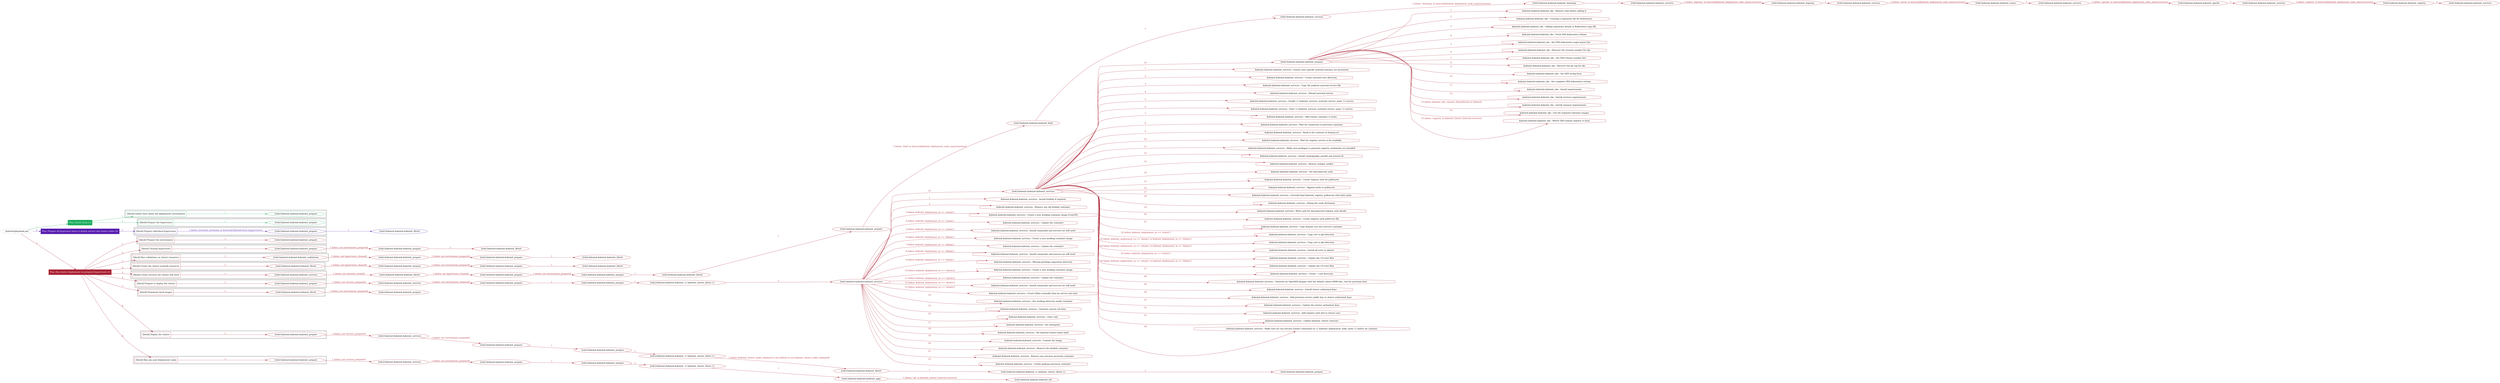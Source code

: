 digraph {
	graph [concentrate=true ordering=in rankdir=LR ratio=fill]
	edge [esep=5 sep=10]
	"kubeinit/playbook.yml" [id=root_node style=dotted]
	play_25eb13c8 [label="Play: Initial setup (1)" color="#1eae5e" fontcolor="#ffffff" id=play_25eb13c8 shape=box style=filled tooltip=localhost]
	"kubeinit/playbook.yml" -> play_25eb13c8 [label="1 " color="#1eae5e" fontcolor="#1eae5e" id=edge_d6b39b2c labeltooltip="1 " tooltip="1 "]
	subgraph "kubeinit.kubeinit.kubeinit_prepare" {
		role_3dc30110 [label="[role] kubeinit.kubeinit.kubeinit_prepare" color="#1eae5e" id=role_3dc30110 tooltip="kubeinit.kubeinit.kubeinit_prepare"]
	}
	subgraph "kubeinit.kubeinit.kubeinit_prepare" {
		role_27eebac2 [label="[role] kubeinit.kubeinit.kubeinit_prepare" color="#1eae5e" id=role_27eebac2 tooltip="kubeinit.kubeinit.kubeinit_prepare"]
	}
	subgraph "Play: Initial setup (1)" {
		play_25eb13c8 -> block_4a38cf88 [label=1 color="#1eae5e" fontcolor="#1eae5e" id=edge_86b0cf49 labeltooltip=1 tooltip=1]
		subgraph cluster_block_4a38cf88 {
			block_4a38cf88 [label="[block] Gather facts about the deployment environment" color="#1eae5e" id=block_4a38cf88 labeltooltip="Gather facts about the deployment environment" shape=box tooltip="Gather facts about the deployment environment"]
			block_4a38cf88 -> role_3dc30110 [label="1 " color="#1eae5e" fontcolor="#1eae5e" id=edge_0c244e22 labeltooltip="1 " tooltip="1 "]
		}
		play_25eb13c8 -> block_d2f1b4df [label=2 color="#1eae5e" fontcolor="#1eae5e" id=edge_ca3916dc labeltooltip=2 tooltip=2]
		subgraph cluster_block_d2f1b4df {
			block_d2f1b4df [label="[block] Prepare the hypervisors" color="#1eae5e" id=block_d2f1b4df labeltooltip="Prepare the hypervisors" shape=box tooltip="Prepare the hypervisors"]
			block_d2f1b4df -> role_27eebac2 [label="1 " color="#1eae5e" fontcolor="#1eae5e" id=edge_25c15412 labeltooltip="1 " tooltip="1 "]
		}
	}
	play_fdc82a9c [label="Play: Prepare all hypervisor hosts to deploy service and cluster nodes (0)" color="#571daf" fontcolor="#ffffff" id=play_fdc82a9c shape=box style=filled tooltip="Play: Prepare all hypervisor hosts to deploy service and cluster nodes (0)"]
	"kubeinit/playbook.yml" -> play_fdc82a9c [label="2 " color="#571daf" fontcolor="#571daf" id=edge_bf130577 labeltooltip="2 " tooltip="2 "]
	subgraph "kubeinit.kubeinit.kubeinit_libvirt" {
		role_8bd8ec14 [label="[role] kubeinit.kubeinit.kubeinit_libvirt" color="#571daf" id=role_8bd8ec14 tooltip="kubeinit.kubeinit.kubeinit_libvirt"]
	}
	subgraph "kubeinit.kubeinit.kubeinit_prepare" {
		role_5605e32a [label="[role] kubeinit.kubeinit.kubeinit_prepare" color="#571daf" id=role_5605e32a tooltip="kubeinit.kubeinit.kubeinit_prepare"]
		role_5605e32a -> role_8bd8ec14 [label="1 " color="#571daf" fontcolor="#571daf" id=edge_cfa0d15a labeltooltip="1 " tooltip="1 "]
	}
	subgraph "Play: Prepare all hypervisor hosts to deploy service and cluster nodes (0)" {
		play_fdc82a9c -> block_517dbc5d [label=1 color="#571daf" fontcolor="#571daf" id=edge_5a6220fd labeltooltip=1 tooltip=1]
		subgraph cluster_block_517dbc5d {
			block_517dbc5d [label="[block] Prepare individual hypervisors" color="#571daf" id=block_517dbc5d labeltooltip="Prepare individual hypervisors" shape=box tooltip="Prepare individual hypervisors"]
			block_517dbc5d -> role_5605e32a [label="1 [when: inventory_hostname in hostvars['kubeinit-facts'].hypervisors]" color="#571daf" fontcolor="#571daf" id=edge_4438bde6 labeltooltip="1 [when: inventory_hostname in hostvars['kubeinit-facts'].hypervisors]" tooltip="1 [when: inventory_hostname in hostvars['kubeinit-facts'].hypervisors]"]
		}
	}
	play_e72bcbe6 [label="Play: Run cluster deployment on prepared hypervisors (1)" color="#aa2234" fontcolor="#ffffff" id=play_e72bcbe6 shape=box style=filled tooltip=localhost]
	"kubeinit/playbook.yml" -> play_e72bcbe6 [label="3 " color="#aa2234" fontcolor="#aa2234" id=edge_08a30275 labeltooltip="3 " tooltip="3 "]
	subgraph "kubeinit.kubeinit.kubeinit_prepare" {
		role_14c66279 [label="[role] kubeinit.kubeinit.kubeinit_prepare" color="#aa2234" id=role_14c66279 tooltip="kubeinit.kubeinit.kubeinit_prepare"]
	}
	subgraph "kubeinit.kubeinit.kubeinit_libvirt" {
		role_4f8f3bf7 [label="[role] kubeinit.kubeinit.kubeinit_libvirt" color="#aa2234" id=role_4f8f3bf7 tooltip="kubeinit.kubeinit.kubeinit_libvirt"]
	}
	subgraph "kubeinit.kubeinit.kubeinit_prepare" {
		role_1805b9c2 [label="[role] kubeinit.kubeinit.kubeinit_prepare" color="#aa2234" id=role_1805b9c2 tooltip="kubeinit.kubeinit.kubeinit_prepare"]
		role_1805b9c2 -> role_4f8f3bf7 [label="1 " color="#aa2234" fontcolor="#aa2234" id=edge_b8563f8a labeltooltip="1 " tooltip="1 "]
	}
	subgraph "kubeinit.kubeinit.kubeinit_prepare" {
		role_bf2598ae [label="[role] kubeinit.kubeinit.kubeinit_prepare" color="#aa2234" id=role_bf2598ae tooltip="kubeinit.kubeinit.kubeinit_prepare"]
		role_bf2598ae -> role_1805b9c2 [label="1 [when: not environment_prepared]" color="#aa2234" fontcolor="#aa2234" id=edge_ffda98d0 labeltooltip="1 [when: not environment_prepared]" tooltip="1 [when: not environment_prepared]"]
	}
	subgraph "kubeinit.kubeinit.kubeinit_libvirt" {
		role_30a0a914 [label="[role] kubeinit.kubeinit.kubeinit_libvirt" color="#aa2234" id=role_30a0a914 tooltip="kubeinit.kubeinit.kubeinit_libvirt"]
	}
	subgraph "kubeinit.kubeinit.kubeinit_prepare" {
		role_6b07195e [label="[role] kubeinit.kubeinit.kubeinit_prepare" color="#aa2234" id=role_6b07195e tooltip="kubeinit.kubeinit.kubeinit_prepare"]
		role_6b07195e -> role_30a0a914 [label="1 " color="#aa2234" fontcolor="#aa2234" id=edge_4f77ec84 labeltooltip="1 " tooltip="1 "]
	}
	subgraph "kubeinit.kubeinit.kubeinit_prepare" {
		role_75453394 [label="[role] kubeinit.kubeinit.kubeinit_prepare" color="#aa2234" id=role_75453394 tooltip="kubeinit.kubeinit.kubeinit_prepare"]
		role_75453394 -> role_6b07195e [label="1 [when: not environment_prepared]" color="#aa2234" fontcolor="#aa2234" id=edge_a99a50d8 labeltooltip="1 [when: not environment_prepared]" tooltip="1 [when: not environment_prepared]"]
	}
	subgraph "kubeinit.kubeinit.kubeinit_validations" {
		role_8aa3bc52 [label="[role] kubeinit.kubeinit.kubeinit_validations" color="#aa2234" id=role_8aa3bc52 tooltip="kubeinit.kubeinit.kubeinit_validations"]
		role_8aa3bc52 -> role_75453394 [label="1 [when: not hypervisors_cleaned]" color="#aa2234" fontcolor="#aa2234" id=edge_4b33af50 labeltooltip="1 [when: not hypervisors_cleaned]" tooltip="1 [when: not hypervisors_cleaned]"]
	}
	subgraph "kubeinit.kubeinit.kubeinit_libvirt" {
		role_dacae046 [label="[role] kubeinit.kubeinit.kubeinit_libvirt" color="#aa2234" id=role_dacae046 tooltip="kubeinit.kubeinit.kubeinit_libvirt"]
	}
	subgraph "kubeinit.kubeinit.kubeinit_prepare" {
		role_7cca8a17 [label="[role] kubeinit.kubeinit.kubeinit_prepare" color="#aa2234" id=role_7cca8a17 tooltip="kubeinit.kubeinit.kubeinit_prepare"]
		role_7cca8a17 -> role_dacae046 [label="1 " color="#aa2234" fontcolor="#aa2234" id=edge_509a2a82 labeltooltip="1 " tooltip="1 "]
	}
	subgraph "kubeinit.kubeinit.kubeinit_prepare" {
		role_b613545b [label="[role] kubeinit.kubeinit.kubeinit_prepare" color="#aa2234" id=role_b613545b tooltip="kubeinit.kubeinit.kubeinit_prepare"]
		role_b613545b -> role_7cca8a17 [label="1 [when: not environment_prepared]" color="#aa2234" fontcolor="#aa2234" id=edge_ce3ec8e7 labeltooltip="1 [when: not environment_prepared]" tooltip="1 [when: not environment_prepared]"]
	}
	subgraph "kubeinit.kubeinit.kubeinit_libvirt" {
		role_8bc2a566 [label="[role] kubeinit.kubeinit.kubeinit_libvirt" color="#aa2234" id=role_8bc2a566 tooltip="kubeinit.kubeinit.kubeinit_libvirt"]
		role_8bc2a566 -> role_b613545b [label="1 [when: not hypervisors_cleaned]" color="#aa2234" fontcolor="#aa2234" id=edge_277abcdb labeltooltip="1 [when: not hypervisors_cleaned]" tooltip="1 [when: not hypervisors_cleaned]"]
	}
	subgraph "kubeinit.kubeinit.kubeinit_services" {
		role_835b0a75 [label="[role] kubeinit.kubeinit.kubeinit_services" color="#aa2234" id=role_835b0a75 tooltip="kubeinit.kubeinit.kubeinit_services"]
	}
	subgraph "kubeinit.kubeinit.kubeinit_registry" {
		role_1d0d6970 [label="[role] kubeinit.kubeinit.kubeinit_registry" color="#aa2234" id=role_1d0d6970 tooltip="kubeinit.kubeinit.kubeinit_registry"]
		role_1d0d6970 -> role_835b0a75 [label="1 " color="#aa2234" fontcolor="#aa2234" id=edge_a6f78790 labeltooltip="1 " tooltip="1 "]
	}
	subgraph "kubeinit.kubeinit.kubeinit_services" {
		role_a2a63d99 [label="[role] kubeinit.kubeinit.kubeinit_services" color="#aa2234" id=role_a2a63d99 tooltip="kubeinit.kubeinit.kubeinit_services"]
		role_a2a63d99 -> role_1d0d6970 [label="1 [when: 'registry' in hostvars[kubeinit_deployment_node_name].services]" color="#aa2234" fontcolor="#aa2234" id=edge_5eb24806 labeltooltip="1 [when: 'registry' in hostvars[kubeinit_deployment_node_name].services]" tooltip="1 [when: 'registry' in hostvars[kubeinit_deployment_node_name].services]"]
	}
	subgraph "kubeinit.kubeinit.kubeinit_apache" {
		role_ed401073 [label="[role] kubeinit.kubeinit.kubeinit_apache" color="#aa2234" id=role_ed401073 tooltip="kubeinit.kubeinit.kubeinit_apache"]
		role_ed401073 -> role_a2a63d99 [label="1 " color="#aa2234" fontcolor="#aa2234" id=edge_d5d38173 labeltooltip="1 " tooltip="1 "]
	}
	subgraph "kubeinit.kubeinit.kubeinit_services" {
		role_808fce12 [label="[role] kubeinit.kubeinit.kubeinit_services" color="#aa2234" id=role_808fce12 tooltip="kubeinit.kubeinit.kubeinit_services"]
		role_808fce12 -> role_ed401073 [label="1 [when: 'apache' in hostvars[kubeinit_deployment_node_name].services]" color="#aa2234" fontcolor="#aa2234" id=edge_ee9aaabd labeltooltip="1 [when: 'apache' in hostvars[kubeinit_deployment_node_name].services]" tooltip="1 [when: 'apache' in hostvars[kubeinit_deployment_node_name].services]"]
	}
	subgraph "kubeinit.kubeinit.kubeinit_nexus" {
		role_202fa602 [label="[role] kubeinit.kubeinit.kubeinit_nexus" color="#aa2234" id=role_202fa602 tooltip="kubeinit.kubeinit.kubeinit_nexus"]
		role_202fa602 -> role_808fce12 [label="1 " color="#aa2234" fontcolor="#aa2234" id=edge_fa99579b labeltooltip="1 " tooltip="1 "]
	}
	subgraph "kubeinit.kubeinit.kubeinit_services" {
		role_be7427ce [label="[role] kubeinit.kubeinit.kubeinit_services" color="#aa2234" id=role_be7427ce tooltip="kubeinit.kubeinit.kubeinit_services"]
		role_be7427ce -> role_202fa602 [label="1 [when: 'nexus' in hostvars[kubeinit_deployment_node_name].services]" color="#aa2234" fontcolor="#aa2234" id=edge_8eaa1d40 labeltooltip="1 [when: 'nexus' in hostvars[kubeinit_deployment_node_name].services]" tooltip="1 [when: 'nexus' in hostvars[kubeinit_deployment_node_name].services]"]
	}
	subgraph "kubeinit.kubeinit.kubeinit_haproxy" {
		role_9b0eff29 [label="[role] kubeinit.kubeinit.kubeinit_haproxy" color="#aa2234" id=role_9b0eff29 tooltip="kubeinit.kubeinit.kubeinit_haproxy"]
		role_9b0eff29 -> role_be7427ce [label="1 " color="#aa2234" fontcolor="#aa2234" id=edge_668bae16 labeltooltip="1 " tooltip="1 "]
	}
	subgraph "kubeinit.kubeinit.kubeinit_services" {
		role_4f187df3 [label="[role] kubeinit.kubeinit.kubeinit_services" color="#aa2234" id=role_4f187df3 tooltip="kubeinit.kubeinit.kubeinit_services"]
		role_4f187df3 -> role_9b0eff29 [label="1 [when: 'haproxy' in hostvars[kubeinit_deployment_node_name].services]" color="#aa2234" fontcolor="#aa2234" id=edge_a06a284a labeltooltip="1 [when: 'haproxy' in hostvars[kubeinit_deployment_node_name].services]" tooltip="1 [when: 'haproxy' in hostvars[kubeinit_deployment_node_name].services]"]
	}
	subgraph "kubeinit.kubeinit.kubeinit_dnsmasq" {
		role_d19e391b [label="[role] kubeinit.kubeinit.kubeinit_dnsmasq" color="#aa2234" id=role_d19e391b tooltip="kubeinit.kubeinit.kubeinit_dnsmasq"]
		role_d19e391b -> role_4f187df3 [label="1 " color="#aa2234" fontcolor="#aa2234" id=edge_70d53301 labeltooltip="1 " tooltip="1 "]
	}
	subgraph "kubeinit.kubeinit.kubeinit_services" {
		role_7de10bf2 [label="[role] kubeinit.kubeinit.kubeinit_services" color="#aa2234" id=role_7de10bf2 tooltip="kubeinit.kubeinit.kubeinit_services"]
		role_7de10bf2 -> role_d19e391b [label="1 [when: 'dnsmasq' in hostvars[kubeinit_deployment_node_name].services]" color="#aa2234" fontcolor="#aa2234" id=edge_473d630a labeltooltip="1 [when: 'dnsmasq' in hostvars[kubeinit_deployment_node_name].services]" tooltip="1 [when: 'dnsmasq' in hostvars[kubeinit_deployment_node_name].services]"]
	}
	subgraph "kubeinit.kubeinit.kubeinit_bind" {
		role_1cfd6c75 [label="[role] kubeinit.kubeinit.kubeinit_bind" color="#aa2234" id=role_1cfd6c75 tooltip="kubeinit.kubeinit.kubeinit_bind"]
		role_1cfd6c75 -> role_7de10bf2 [label="1 " color="#aa2234" fontcolor="#aa2234" id=edge_09d4cbd1 labeltooltip="1 " tooltip="1 "]
	}
	subgraph "kubeinit.kubeinit.kubeinit_prepare" {
		role_a7505c01 [label="[role] kubeinit.kubeinit.kubeinit_prepare" color="#aa2234" id=role_a7505c01 tooltip="kubeinit.kubeinit.kubeinit_prepare"]
		role_a7505c01 -> role_1cfd6c75 [label="1 [when: 'bind' in hostvars[kubeinit_deployment_node_name].services]" color="#aa2234" fontcolor="#aa2234" id=edge_5e4ca7fa labeltooltip="1 [when: 'bind' in hostvars[kubeinit_deployment_node_name].services]" tooltip="1 [when: 'bind' in hostvars[kubeinit_deployment_node_name].services]"]
	}
	subgraph "kubeinit.kubeinit.kubeinit_libvirt" {
		role_0fd0f095 [label="[role] kubeinit.kubeinit.kubeinit_libvirt" color="#aa2234" id=role_0fd0f095 tooltip="kubeinit.kubeinit.kubeinit_libvirt"]
		role_0fd0f095 -> role_a7505c01 [label="1 " color="#aa2234" fontcolor="#aa2234" id=edge_2ae67532 labeltooltip="1 " tooltip="1 "]
	}
	subgraph "kubeinit.kubeinit.kubeinit_prepare" {
		role_2423a3a0 [label="[role] kubeinit.kubeinit.kubeinit_prepare" color="#aa2234" id=role_2423a3a0 tooltip="kubeinit.kubeinit.kubeinit_prepare"]
		role_2423a3a0 -> role_0fd0f095 [label="1 " color="#aa2234" fontcolor="#aa2234" id=edge_ece01e46 labeltooltip="1 " tooltip="1 "]
	}
	subgraph "kubeinit.kubeinit.kubeinit_prepare" {
		role_144b7e80 [label="[role] kubeinit.kubeinit.kubeinit_prepare" color="#aa2234" id=role_144b7e80 tooltip="kubeinit.kubeinit.kubeinit_prepare"]
		role_144b7e80 -> role_2423a3a0 [label="1 [when: not environment_prepared]" color="#aa2234" fontcolor="#aa2234" id=edge_fc0aaa28 labeltooltip="1 [when: not environment_prepared]" tooltip="1 [when: not environment_prepared]"]
	}
	subgraph "kubeinit.kubeinit.kubeinit_libvirt" {
		role_59f3fd6a [label="[role] kubeinit.kubeinit.kubeinit_libvirt" color="#aa2234" id=role_59f3fd6a tooltip="kubeinit.kubeinit.kubeinit_libvirt"]
		role_59f3fd6a -> role_144b7e80 [label="1 [when: not hypervisors_cleaned]" color="#aa2234" fontcolor="#aa2234" id=edge_19b9e1b8 labeltooltip="1 [when: not hypervisors_cleaned]" tooltip="1 [when: not hypervisors_cleaned]"]
	}
	subgraph "kubeinit.kubeinit.kubeinit_services" {
		role_eba084e1 [label="[role] kubeinit.kubeinit.kubeinit_services" color="#aa2234" id=role_eba084e1 tooltip="kubeinit.kubeinit.kubeinit_services"]
		role_eba084e1 -> role_59f3fd6a [label="1 [when: not network_created]" color="#aa2234" fontcolor="#aa2234" id=edge_e0eac112 labeltooltip="1 [when: not network_created]" tooltip="1 [when: not network_created]"]
	}
	subgraph "kubeinit.kubeinit.kubeinit_prepare" {
		role_8cc878d7 [label="[role] kubeinit.kubeinit.kubeinit_prepare" color="#aa2234" id=role_8cc878d7 tooltip="kubeinit.kubeinit.kubeinit_prepare"]
		task_3506e987 [label="kubeinit.kubeinit.kubeinit_eks : Remove repo before adding it" color="#aa2234" id=task_3506e987 shape=octagon tooltip="kubeinit.kubeinit.kubeinit_eks : Remove repo before adding it"]
		role_8cc878d7 -> task_3506e987 [label="1 " color="#aa2234" fontcolor="#aa2234" id=edge_30cbf658 labeltooltip="1 " tooltip="1 "]
		task_c58e8e6c [label="kubeinit.kubeinit.kubeinit_eks : Creating a repository file for Kubernetes" color="#aa2234" id=task_c58e8e6c shape=octagon tooltip="kubeinit.kubeinit.kubeinit_eks : Creating a repository file for Kubernetes"]
		role_8cc878d7 -> task_c58e8e6c [label="2 " color="#aa2234" fontcolor="#aa2234" id=edge_75f02e00 labeltooltip="2 " tooltip="2 "]
		task_93949312 [label="kubeinit.kubeinit.kubeinit_eks : Adding repository details in Kubernetes repo file." color="#aa2234" id=task_93949312 shape=octagon tooltip="kubeinit.kubeinit.kubeinit_eks : Adding repository details in Kubernetes repo file."]
		role_8cc878d7 -> task_93949312 [label="3 " color="#aa2234" fontcolor="#aa2234" id=edge_9562d245 labeltooltip="3 " tooltip="3 "]
		task_a0cd009c [label="kubeinit.kubeinit.kubeinit_eks : Fetch EKS kubernetes release" color="#aa2234" id=task_a0cd009c shape=octagon tooltip="kubeinit.kubeinit.kubeinit_eks : Fetch EKS kubernetes release"]
		role_8cc878d7 -> task_a0cd009c [label="4 " color="#aa2234" fontcolor="#aa2234" id=edge_5a1a94e8 labeltooltip="4 " tooltip="4 "]
		task_ab5bc88b [label="kubeinit.kubeinit.kubeinit_eks : Set EKS kubernetes major-minor fact" color="#aa2234" id=task_ab5bc88b shape=octagon tooltip="kubeinit.kubeinit.kubeinit_eks : Set EKS kubernetes major-minor fact"]
		role_8cc878d7 -> task_ab5bc88b [label="5 " color="#aa2234" fontcolor="#aa2234" id=edge_e7e7f867 labeltooltip="5 " tooltip="5 "]
		task_7e386094 [label="kubeinit.kubeinit.kubeinit_eks : Discover the revision number for eks" color="#aa2234" id=task_7e386094 shape=octagon tooltip="kubeinit.kubeinit.kubeinit_eks : Discover the revision number for eks"]
		role_8cc878d7 -> task_7e386094 [label="6 " color="#aa2234" fontcolor="#aa2234" id=edge_f52e1548 labeltooltip="6 " tooltip="6 "]
		task_84e7d5fe [label="kubeinit.kubeinit.kubeinit_eks : Set EKS release number fact" color="#aa2234" id=task_84e7d5fe shape=octagon tooltip="kubeinit.kubeinit.kubeinit_eks : Set EKS release number fact"]
		role_8cc878d7 -> task_84e7d5fe [label="7 " color="#aa2234" fontcolor="#aa2234" id=edge_bab993a0 labeltooltip="7 " tooltip="7 "]
		task_5f7fe2d4 [label="kubeinit.kubeinit.kubeinit_eks : Discover the git tag for eks" color="#aa2234" id=task_5f7fe2d4 shape=octagon tooltip="kubeinit.kubeinit.kubeinit_eks : Discover the git tag for eks"]
		role_8cc878d7 -> task_5f7fe2d4 [label="8 " color="#aa2234" fontcolor="#aa2234" id=edge_3f2dacf2 labeltooltip="8 " tooltip="8 "]
		task_e60b112d [label="kubeinit.kubeinit.kubeinit_eks : Set EKS string facts" color="#aa2234" id=task_e60b112d shape=octagon tooltip="kubeinit.kubeinit.kubeinit_eks : Set EKS string facts"]
		role_8cc878d7 -> task_e60b112d [label="9 " color="#aa2234" fontcolor="#aa2234" id=edge_8b6a787f labeltooltip="9 " tooltip="9 "]
		task_fc7af667 [label="kubeinit.kubeinit.kubeinit_eks : Set complete EKS kubernetes version" color="#aa2234" id=task_fc7af667 shape=octagon tooltip="kubeinit.kubeinit.kubeinit_eks : Set complete EKS kubernetes version"]
		role_8cc878d7 -> task_fc7af667 [label="10 " color="#aa2234" fontcolor="#aa2234" id=edge_438a7e32 labeltooltip="10 " tooltip="10 "]
		task_6cb8f44b [label="kubeinit.kubeinit.kubeinit_eks : Install requirements" color="#aa2234" id=task_6cb8f44b shape=octagon tooltip="kubeinit.kubeinit.kubeinit_eks : Install requirements"]
		role_8cc878d7 -> task_6cb8f44b [label="11 " color="#aa2234" fontcolor="#aa2234" id=edge_8677b056 labeltooltip="11 " tooltip="11 "]
		task_a033cf04 [label="kubeinit.kubeinit.kubeinit_eks : Install services requirements" color="#aa2234" id=task_a033cf04 shape=octagon tooltip="kubeinit.kubeinit.kubeinit_eks : Install services requirements"]
		role_8cc878d7 -> task_a033cf04 [label="12 " color="#aa2234" fontcolor="#aa2234" id=edge_1d2800b7 labeltooltip="12 " tooltip="12 "]
		task_e240ce46 [label="kubeinit.kubeinit.kubeinit_eks : Install common requirements" color="#aa2234" id=task_e240ce46 shape=octagon tooltip="kubeinit.kubeinit.kubeinit_eks : Install common requirements"]
		role_8cc878d7 -> task_e240ce46 [label="13 [when: kubeinit_eks_common_dependencies is defined]" color="#aa2234" fontcolor="#aa2234" id=edge_c27f919c labeltooltip="13 [when: kubeinit_eks_common_dependencies is defined]" tooltip="13 [when: kubeinit_eks_common_dependencies is defined]"]
		task_4e85c2a8 [label="kubeinit.kubeinit.kubeinit_eks : Get the required container images" color="#aa2234" id=task_4e85c2a8 shape=octagon tooltip="kubeinit.kubeinit.kubeinit_eks : Get the required container images"]
		role_8cc878d7 -> task_4e85c2a8 [label="14 " color="#aa2234" fontcolor="#aa2234" id=edge_95daaf8a labeltooltip="14 " tooltip="14 "]
		task_918cdb4b [label="kubeinit.kubeinit.kubeinit_eks : Mirror EKS remote registry to local" color="#aa2234" id=task_918cdb4b shape=octagon tooltip="kubeinit.kubeinit.kubeinit_eks : Mirror EKS remote registry to local"]
		role_8cc878d7 -> task_918cdb4b [label="15 [when: 'registry' in kubeinit_cluster_hostvars.services]" color="#aa2234" fontcolor="#aa2234" id=edge_4d4e5029 labeltooltip="15 [when: 'registry' in kubeinit_cluster_hostvars.services]" tooltip="15 [when: 'registry' in kubeinit_cluster_hostvars.services]"]
	}
	subgraph "kubeinit.kubeinit.kubeinit_services" {
		role_7b0fcfaf [label="[role] kubeinit.kubeinit.kubeinit_services" color="#aa2234" id=role_7b0fcfaf tooltip="kubeinit.kubeinit.kubeinit_services"]
		task_d1506115 [label="kubeinit.kubeinit.kubeinit_services : Ensure user specific systemd instance are persistent" color="#aa2234" id=task_d1506115 shape=octagon tooltip="kubeinit.kubeinit.kubeinit_services : Ensure user specific systemd instance are persistent"]
		role_7b0fcfaf -> task_d1506115 [label="1 " color="#aa2234" fontcolor="#aa2234" id=edge_e71f5959 labeltooltip="1 " tooltip="1 "]
		task_22ce7f91 [label="kubeinit.kubeinit.kubeinit_services : Create systemd user directory" color="#aa2234" id=task_22ce7f91 shape=octagon tooltip="kubeinit.kubeinit.kubeinit_services : Create systemd user directory"]
		role_7b0fcfaf -> task_22ce7f91 [label="2 " color="#aa2234" fontcolor="#aa2234" id=edge_90d44b8e labeltooltip="2 " tooltip="2 "]
		task_f04617be [label="kubeinit.kubeinit.kubeinit_services : Copy the podman systemd service file" color="#aa2234" id=task_f04617be shape=octagon tooltip="kubeinit.kubeinit.kubeinit_services : Copy the podman systemd service file"]
		role_7b0fcfaf -> task_f04617be [label="3 " color="#aa2234" fontcolor="#aa2234" id=edge_89712e34 labeltooltip="3 " tooltip="3 "]
		task_f269b11e [label="kubeinit.kubeinit.kubeinit_services : Reload systemd service" color="#aa2234" id=task_f269b11e shape=octagon tooltip="kubeinit.kubeinit.kubeinit_services : Reload systemd service"]
		role_7b0fcfaf -> task_f269b11e [label="4 " color="#aa2234" fontcolor="#aa2234" id=edge_571ad55a labeltooltip="4 " tooltip="4 "]
		task_565e1b33 [label="kubeinit.kubeinit.kubeinit_services : Enable {{ kubeinit_services_systemd_service_name }}.service" color="#aa2234" id=task_565e1b33 shape=octagon tooltip="kubeinit.kubeinit.kubeinit_services : Enable {{ kubeinit_services_systemd_service_name }}.service"]
		role_7b0fcfaf -> task_565e1b33 [label="5 " color="#aa2234" fontcolor="#aa2234" id=edge_d6b271f5 labeltooltip="5 " tooltip="5 "]
		task_09d3805f [label="kubeinit.kubeinit.kubeinit_services : Start {{ kubeinit_services_systemd_service_name }}.service" color="#aa2234" id=task_09d3805f shape=octagon tooltip="kubeinit.kubeinit.kubeinit_services : Start {{ kubeinit_services_systemd_service_name }}.service"]
		role_7b0fcfaf -> task_09d3805f [label="6 " color="#aa2234" fontcolor="#aa2234" id=edge_653c636d labeltooltip="6 " tooltip="6 "]
		task_54f2b1b3 [label="kubeinit.kubeinit.kubeinit_services : Add remote container to hosts" color="#aa2234" id=task_54f2b1b3 shape=octagon tooltip="kubeinit.kubeinit.kubeinit_services : Add remote container to hosts"]
		role_7b0fcfaf -> task_54f2b1b3 [label="7 " color="#aa2234" fontcolor="#aa2234" id=edge_1dbbc3d5 labeltooltip="7 " tooltip="7 "]
		task_0b7a9530 [label="kubeinit.kubeinit.kubeinit_services : Wait for connection to provision container" color="#aa2234" id=task_0b7a9530 shape=octagon tooltip="kubeinit.kubeinit.kubeinit_services : Wait for connection to provision container"]
		role_7b0fcfaf -> task_0b7a9530 [label="8 " color="#aa2234" fontcolor="#aa2234" id=edge_04afb64c labeltooltip="8 " tooltip="8 "]
		task_0f9e4759 [label="kubeinit.kubeinit.kubeinit_services : Read in the contents of domain.crt" color="#aa2234" id=task_0f9e4759 shape=octagon tooltip="kubeinit.kubeinit.kubeinit_services : Read in the contents of domain.crt"]
		role_7b0fcfaf -> task_0f9e4759 [label="9 " color="#aa2234" fontcolor="#aa2234" id=edge_c03b7549 labeltooltip="9 " tooltip="9 "]
		task_9b906a66 [label="kubeinit.kubeinit.kubeinit_services : Wait for registry service to be available" color="#aa2234" id=task_9b906a66 shape=octagon tooltip="kubeinit.kubeinit.kubeinit_services : Wait for registry service to be available"]
		role_7b0fcfaf -> task_9b906a66 [label="10 " color="#aa2234" fontcolor="#aa2234" id=edge_aa75973d labeltooltip="10 " tooltip="10 "]
		task_f2bee527 [label="kubeinit.kubeinit.kubeinit_services : Make sure packages to generate registry credentials are installed" color="#aa2234" id=task_f2bee527 shape=octagon tooltip="kubeinit.kubeinit.kubeinit_services : Make sure packages to generate registry credentials are installed"]
		role_7b0fcfaf -> task_f2bee527 [label="11 " color="#aa2234" fontcolor="#aa2234" id=edge_4afc7876 labeltooltip="11 " tooltip="11 "]
		task_4f960c4a [label="kubeinit.kubeinit.kubeinit_services : Install cryptography, passlib and nexus3-cli" color="#aa2234" id=task_4f960c4a shape=octagon tooltip="kubeinit.kubeinit.kubeinit_services : Install cryptography, passlib and nexus3-cli"]
		role_7b0fcfaf -> task_4f960c4a [label="12 " color="#aa2234" fontcolor="#aa2234" id=edge_c8020231 labeltooltip="12 " tooltip="12 "]
		task_a0f45079 [label="kubeinit.kubeinit.kubeinit_services : Remove nologin marker" color="#aa2234" id=task_a0f45079 shape=octagon tooltip="kubeinit.kubeinit.kubeinit_services : Remove nologin marker"]
		role_7b0fcfaf -> task_a0f45079 [label="13 " color="#aa2234" fontcolor="#aa2234" id=edge_cad9bc95 labeltooltip="13 " tooltip="13 "]
		task_99444919 [label="kubeinit.kubeinit.kubeinit_services : Set disconnected_auth" color="#aa2234" id=task_99444919 shape=octagon tooltip="kubeinit.kubeinit.kubeinit_services : Set disconnected_auth"]
		role_7b0fcfaf -> task_99444919 [label="14 " color="#aa2234" fontcolor="#aa2234" id=edge_10ea7508 labeltooltip="14 " tooltip="14 "]
		task_36070ada [label="kubeinit.kubeinit.kubeinit_services : Create registry auth for pullsecret" color="#aa2234" id=task_36070ada shape=octagon tooltip="kubeinit.kubeinit.kubeinit_services : Create registry auth for pullsecret"]
		role_7b0fcfaf -> task_36070ada [label="15 " color="#aa2234" fontcolor="#aa2234" id=edge_d8607103 labeltooltip="15 " tooltip="15 "]
		task_6cd676c4 [label="kubeinit.kubeinit.kubeinit_services : Append auths to pullsecret" color="#aa2234" id=task_6cd676c4 shape=octagon tooltip="kubeinit.kubeinit.kubeinit_services : Append auths to pullsecret"]
		role_7b0fcfaf -> task_6cd676c4 [label="16 " color="#aa2234" fontcolor="#aa2234" id=edge_beb55402 labeltooltip="16 " tooltip="16 "]
		task_6d8d50d5 [label="kubeinit.kubeinit.kubeinit_services : Override final kubeinit_registry_pullsecret with both auths" color="#aa2234" id=task_6d8d50d5 shape=octagon tooltip="kubeinit.kubeinit.kubeinit_services : Override final kubeinit_registry_pullsecret with both auths"]
		role_7b0fcfaf -> task_6d8d50d5 [label="17 " color="#aa2234" fontcolor="#aa2234" id=edge_abd575c9 labeltooltip="17 " tooltip="17 "]
		task_00a6fe2f [label="kubeinit.kubeinit.kubeinit_services : Debug the creds dictionary" color="#aa2234" id=task_00a6fe2f shape=octagon tooltip="kubeinit.kubeinit.kubeinit_services : Debug the creds dictionary"]
		role_7b0fcfaf -> task_00a6fe2f [label="18 " color="#aa2234" fontcolor="#aa2234" id=edge_83f36cbc labeltooltip="18 " tooltip="18 "]
		task_96ea80ea [label="kubeinit.kubeinit.kubeinit_services : Write auth for disconnected registry auth details" color="#aa2234" id=task_96ea80ea shape=octagon tooltip="kubeinit.kubeinit.kubeinit_services : Write auth for disconnected registry auth details"]
		role_7b0fcfaf -> task_96ea80ea [label="19 " color="#aa2234" fontcolor="#aa2234" id=edge_5e5c25b5 labeltooltip="19 " tooltip="19 "]
		task_7c3f19e5 [label="kubeinit.kubeinit.kubeinit_services : Create registry auth pullsecret file" color="#aa2234" id=task_7c3f19e5 shape=octagon tooltip="kubeinit.kubeinit.kubeinit_services : Create registry auth pullsecret file"]
		role_7b0fcfaf -> task_7c3f19e5 [label="20 " color="#aa2234" fontcolor="#aa2234" id=edge_bf3c5fb3 labeltooltip="20 " tooltip="20 "]
		task_2e305c63 [label="kubeinit.kubeinit.kubeinit_services : Copy domain cert into services container" color="#aa2234" id=task_2e305c63 shape=octagon tooltip="kubeinit.kubeinit.kubeinit_services : Copy domain cert into services container"]
		role_7b0fcfaf -> task_2e305c63 [label="21 " color="#aa2234" fontcolor="#aa2234" id=edge_48c56eb2 labeltooltip="21 " tooltip="21 "]
		task_6f7aed48 [label="kubeinit.kubeinit.kubeinit_services : Copy cert to pki directory" color="#aa2234" id=task_6f7aed48 shape=octagon tooltip="kubeinit.kubeinit.kubeinit_services : Copy cert to pki directory"]
		role_7b0fcfaf -> task_6f7aed48 [label="22 [when: kubeinit_deployment_os == 'centos']" color="#aa2234" fontcolor="#aa2234" id=edge_99ddf538 labeltooltip="22 [when: kubeinit_deployment_os == 'centos']" tooltip="22 [when: kubeinit_deployment_os == 'centos']"]
		task_03d5af00 [label="kubeinit.kubeinit.kubeinit_services : Copy cert to pki directory" color="#aa2234" id=task_03d5af00 shape=octagon tooltip="kubeinit.kubeinit.kubeinit_services : Copy cert to pki directory"]
		role_7b0fcfaf -> task_03d5af00 [label="23 [when: kubeinit_deployment_os == 'ubuntu' or kubeinit_deployment_os == 'debian']" color="#aa2234" fontcolor="#aa2234" id=edge_25f0e8da labeltooltip="23 [when: kubeinit_deployment_os == 'ubuntu' or kubeinit_deployment_os == 'debian']" tooltip="23 [when: kubeinit_deployment_os == 'ubuntu' or kubeinit_deployment_os == 'debian']"]
		task_76e5d7ed [label="kubeinit.kubeinit.kubeinit_services : Install all certs in ubuntu" color="#aa2234" id=task_76e5d7ed shape=octagon tooltip="kubeinit.kubeinit.kubeinit_services : Install all certs in ubuntu"]
		role_7b0fcfaf -> task_76e5d7ed [label="24 [when: kubeinit_deployment_os == 'ubuntu' or kubeinit_deployment_os == 'debian']" color="#aa2234" fontcolor="#aa2234" id=edge_952d062f labeltooltip="24 [when: kubeinit_deployment_os == 'ubuntu' or kubeinit_deployment_os == 'debian']" tooltip="24 [when: kubeinit_deployment_os == 'ubuntu' or kubeinit_deployment_os == 'debian']"]
		task_be903df4 [label="kubeinit.kubeinit.kubeinit_services : Update the CA trust files" color="#aa2234" id=task_be903df4 shape=octagon tooltip="kubeinit.kubeinit.kubeinit_services : Update the CA trust files"]
		role_7b0fcfaf -> task_be903df4 [label="25 [when: kubeinit_deployment_os == 'centos']" color="#aa2234" fontcolor="#aa2234" id=edge_20997883 labeltooltip="25 [when: kubeinit_deployment_os == 'centos']" tooltip="25 [when: kubeinit_deployment_os == 'centos']"]
		task_a1818a9f [label="kubeinit.kubeinit.kubeinit_services : Update the CA trust files" color="#aa2234" id=task_a1818a9f shape=octagon tooltip="kubeinit.kubeinit.kubeinit_services : Update the CA trust files"]
		role_7b0fcfaf -> task_a1818a9f [label="26 [when: kubeinit_deployment_os == 'ubuntu' or kubeinit_deployment_os == 'debian']" color="#aa2234" fontcolor="#aa2234" id=edge_6d920f6c labeltooltip="26 [when: kubeinit_deployment_os == 'ubuntu' or kubeinit_deployment_os == 'debian']" tooltip="26 [when: kubeinit_deployment_os == 'ubuntu' or kubeinit_deployment_os == 'debian']"]
		task_3d0bbe39 [label="kubeinit.kubeinit.kubeinit_services : Create ~/.ssh directory" color="#aa2234" id=task_3d0bbe39 shape=octagon tooltip="kubeinit.kubeinit.kubeinit_services : Create ~/.ssh directory"]
		role_7b0fcfaf -> task_3d0bbe39 [label="27 " color="#aa2234" fontcolor="#aa2234" id=edge_c38f928d labeltooltip="27 " tooltip="27 "]
		task_fc102714 [label="kubeinit.kubeinit.kubeinit_services : Generate an OpenSSH keypair with the default values (4096 bits, rsa) for provision host" color="#aa2234" id=task_fc102714 shape=octagon tooltip="kubeinit.kubeinit.kubeinit_services : Generate an OpenSSH keypair with the default values (4096 bits, rsa) for provision host"]
		role_7b0fcfaf -> task_fc102714 [label="28 " color="#aa2234" fontcolor="#aa2234" id=edge_5f0df886 labeltooltip="28 " tooltip="28 "]
		task_de14b72c [label="kubeinit.kubeinit.kubeinit_services : Install cluster authorized keys" color="#aa2234" id=task_de14b72c shape=octagon tooltip="kubeinit.kubeinit.kubeinit_services : Install cluster authorized keys"]
		role_7b0fcfaf -> task_de14b72c [label="29 " color="#aa2234" fontcolor="#aa2234" id=edge_97334a3c labeltooltip="29 " tooltip="29 "]
		task_57f5d11b [label="kubeinit.kubeinit.kubeinit_services : Add provision service public key to cluster authorized_keys" color="#aa2234" id=task_57f5d11b shape=octagon tooltip="kubeinit.kubeinit.kubeinit_services : Add provision service public key to cluster authorized_keys"]
		role_7b0fcfaf -> task_57f5d11b [label="30 " color="#aa2234" fontcolor="#aa2234" id=edge_4b3c4416 labeltooltip="30 " tooltip="30 "]
		task_73c72713 [label="kubeinit.kubeinit.kubeinit_services : Update the cluster authorized_keys" color="#aa2234" id=task_73c72713 shape=octagon tooltip="kubeinit.kubeinit.kubeinit_services : Update the cluster authorized_keys"]
		role_7b0fcfaf -> task_73c72713 [label="31 " color="#aa2234" fontcolor="#aa2234" id=edge_fd0db5ae labeltooltip="31 " tooltip="31 "]
		task_d76392a3 [label="kubeinit.kubeinit.kubeinit_services : Add registry auth info to cluster vars" color="#aa2234" id=task_d76392a3 shape=octagon tooltip="kubeinit.kubeinit.kubeinit_services : Add registry auth info to cluster vars"]
		role_7b0fcfaf -> task_d76392a3 [label="32 " color="#aa2234" fontcolor="#aa2234" id=edge_6325042f labeltooltip="32 " tooltip="32 "]
		task_6205f18e [label="kubeinit.kubeinit.kubeinit_services : Update kubeinit_cluster_hostvars" color="#aa2234" id=task_6205f18e shape=octagon tooltip="kubeinit.kubeinit.kubeinit_services : Update kubeinit_cluster_hostvars"]
		role_7b0fcfaf -> task_6205f18e [label="33 " color="#aa2234" fontcolor="#aa2234" id=edge_a1e5f837 labeltooltip="33 " tooltip="33 "]
		task_63f8f240 [label="kubeinit.kubeinit.kubeinit_services : Make sure we can execute remote commands on {{ kubeinit_deployment_node_name }} before we continue" color="#aa2234" id=task_63f8f240 shape=octagon tooltip="kubeinit.kubeinit.kubeinit_services : Make sure we can execute remote commands on {{ kubeinit_deployment_node_name }} before we continue"]
		role_7b0fcfaf -> task_63f8f240 [label="34 " color="#aa2234" fontcolor="#aa2234" id=edge_043a5b9a labeltooltip="34 " tooltip="34 "]
		role_7b0fcfaf -> role_8cc878d7 [label="35 " color="#aa2234" fontcolor="#aa2234" id=edge_e8371126 labeltooltip="35 " tooltip="35 "]
	}
	subgraph "kubeinit.kubeinit.kubeinit_services" {
		role_4775ce36 [label="[role] kubeinit.kubeinit.kubeinit_services" color="#aa2234" id=role_4775ce36 tooltip="kubeinit.kubeinit.kubeinit_services"]
		task_9e471ad7 [label="kubeinit.kubeinit.kubeinit_services : Install buildah if required" color="#aa2234" id=task_9e471ad7 shape=octagon tooltip="kubeinit.kubeinit.kubeinit_services : Install buildah if required"]
		role_4775ce36 -> task_9e471ad7 [label="1 " color="#aa2234" fontcolor="#aa2234" id=edge_827428b3 labeltooltip="1 " tooltip="1 "]
		task_aa7e11c9 [label="kubeinit.kubeinit.kubeinit_services : Remove any old buildah container" color="#aa2234" id=task_aa7e11c9 shape=octagon tooltip="kubeinit.kubeinit.kubeinit_services : Remove any old buildah container"]
		role_4775ce36 -> task_aa7e11c9 [label="2 " color="#aa2234" fontcolor="#aa2234" id=edge_a04fd277 labeltooltip="2 " tooltip="2 "]
		task_8dde8b01 [label="kubeinit.kubeinit.kubeinit_services : Create a new working container image (CentOS)" color="#aa2234" id=task_8dde8b01 shape=octagon tooltip="kubeinit.kubeinit.kubeinit_services : Create a new working container image (CentOS)"]
		role_4775ce36 -> task_8dde8b01 [label="3 [when: kubeinit_deployment_os == 'centos']" color="#aa2234" fontcolor="#aa2234" id=edge_f539cc95 labeltooltip="3 [when: kubeinit_deployment_os == 'centos']" tooltip="3 [when: kubeinit_deployment_os == 'centos']"]
		task_b26cc037 [label="kubeinit.kubeinit.kubeinit_services : Update the container" color="#aa2234" id=task_b26cc037 shape=octagon tooltip="kubeinit.kubeinit.kubeinit_services : Update the container"]
		role_4775ce36 -> task_b26cc037 [label="4 [when: kubeinit_deployment_os == 'centos']" color="#aa2234" fontcolor="#aa2234" id=edge_35733368 labeltooltip="4 [when: kubeinit_deployment_os == 'centos']" tooltip="4 [when: kubeinit_deployment_os == 'centos']"]
		task_d9a5d970 [label="kubeinit.kubeinit.kubeinit_services : Install commands and services we will need" color="#aa2234" id=task_d9a5d970 shape=octagon tooltip="kubeinit.kubeinit.kubeinit_services : Install commands and services we will need"]
		role_4775ce36 -> task_d9a5d970 [label="5 [when: kubeinit_deployment_os == 'centos']" color="#aa2234" fontcolor="#aa2234" id=edge_1bc79441 labeltooltip="5 [when: kubeinit_deployment_os == 'centos']" tooltip="5 [when: kubeinit_deployment_os == 'centos']"]
		task_c1553395 [label="kubeinit.kubeinit.kubeinit_services : Create a new working container image" color="#aa2234" id=task_c1553395 shape=octagon tooltip="kubeinit.kubeinit.kubeinit_services : Create a new working container image"]
		role_4775ce36 -> task_c1553395 [label="6 [when: kubeinit_deployment_os == 'debian']" color="#aa2234" fontcolor="#aa2234" id=edge_05da966d labeltooltip="6 [when: kubeinit_deployment_os == 'debian']" tooltip="6 [when: kubeinit_deployment_os == 'debian']"]
		task_124731c6 [label="kubeinit.kubeinit.kubeinit_services : Update the container" color="#aa2234" id=task_124731c6 shape=octagon tooltip="kubeinit.kubeinit.kubeinit_services : Update the container"]
		role_4775ce36 -> task_124731c6 [label="7 [when: kubeinit_deployment_os == 'debian']" color="#aa2234" fontcolor="#aa2234" id=edge_fbc85c3f labeltooltip="7 [when: kubeinit_deployment_os == 'debian']" tooltip="7 [when: kubeinit_deployment_os == 'debian']"]
		task_883add97 [label="kubeinit.kubeinit.kubeinit_services : Install commands and services we will need" color="#aa2234" id=task_883add97 shape=octagon tooltip="kubeinit.kubeinit.kubeinit_services : Install commands and services we will need"]
		role_4775ce36 -> task_883add97 [label="8 [when: kubeinit_deployment_os == 'debian']" color="#aa2234" fontcolor="#aa2234" id=edge_d0ea5c4c labeltooltip="8 [when: kubeinit_deployment_os == 'debian']" tooltip="8 [when: kubeinit_deployment_os == 'debian']"]
		task_22f1b623 [label="kubeinit.kubeinit.kubeinit_services : Missing privilege separation directory" color="#aa2234" id=task_22f1b623 shape=octagon tooltip="kubeinit.kubeinit.kubeinit_services : Missing privilege separation directory"]
		role_4775ce36 -> task_22f1b623 [label="9 [when: kubeinit_deployment_os == 'debian']" color="#aa2234" fontcolor="#aa2234" id=edge_daaca7bf labeltooltip="9 [when: kubeinit_deployment_os == 'debian']" tooltip="9 [when: kubeinit_deployment_os == 'debian']"]
		task_9ac20329 [label="kubeinit.kubeinit.kubeinit_services : Create a new working container image" color="#aa2234" id=task_9ac20329 shape=octagon tooltip="kubeinit.kubeinit.kubeinit_services : Create a new working container image"]
		role_4775ce36 -> task_9ac20329 [label="10 [when: kubeinit_deployment_os == 'ubuntu']" color="#aa2234" fontcolor="#aa2234" id=edge_b777c1c2 labeltooltip="10 [when: kubeinit_deployment_os == 'ubuntu']" tooltip="10 [when: kubeinit_deployment_os == 'ubuntu']"]
		task_7ab071e4 [label="kubeinit.kubeinit.kubeinit_services : Update the container" color="#aa2234" id=task_7ab071e4 shape=octagon tooltip="kubeinit.kubeinit.kubeinit_services : Update the container"]
		role_4775ce36 -> task_7ab071e4 [label="11 [when: kubeinit_deployment_os == 'ubuntu']" color="#aa2234" fontcolor="#aa2234" id=edge_6b987031 labeltooltip="11 [when: kubeinit_deployment_os == 'ubuntu']" tooltip="11 [when: kubeinit_deployment_os == 'ubuntu']"]
		task_df310590 [label="kubeinit.kubeinit.kubeinit_services : Install commands and services we will need" color="#aa2234" id=task_df310590 shape=octagon tooltip="kubeinit.kubeinit.kubeinit_services : Install commands and services we will need"]
		role_4775ce36 -> task_df310590 [label="12 [when: kubeinit_deployment_os == 'ubuntu']" color="#aa2234" fontcolor="#aa2234" id=edge_7ab8e2a7 labeltooltip="12 [when: kubeinit_deployment_os == 'ubuntu']" tooltip="12 [when: kubeinit_deployment_os == 'ubuntu']"]
		task_d05750c7 [label="kubeinit.kubeinit.kubeinit_services : Create folder normally done by service ssh start" color="#aa2234" id=task_d05750c7 shape=octagon tooltip="kubeinit.kubeinit.kubeinit_services : Create folder normally done by service ssh start"]
		role_4775ce36 -> task_d05750c7 [label="13 [when: kubeinit_deployment_os == 'ubuntu']" color="#aa2234" fontcolor="#aa2234" id=edge_3e3adf48 labeltooltip="13 [when: kubeinit_deployment_os == 'ubuntu']" tooltip="13 [when: kubeinit_deployment_os == 'ubuntu']"]
		task_8416d72d [label="kubeinit.kubeinit.kubeinit_services : Set working directory inside container" color="#aa2234" id=task_8416d72d shape=octagon tooltip="kubeinit.kubeinit.kubeinit_services : Set working directory inside container"]
		role_4775ce36 -> task_8416d72d [label="14 " color="#aa2234" fontcolor="#aa2234" id=edge_c8c523d7 labeltooltip="14 " tooltip="14 "]
		task_fa82960d [label="kubeinit.kubeinit.kubeinit_services : Generate system ssh keys" color="#aa2234" id=task_fa82960d shape=octagon tooltip="kubeinit.kubeinit.kubeinit_services : Generate system ssh keys"]
		role_4775ce36 -> task_fa82960d [label="15 " color="#aa2234" fontcolor="#aa2234" id=edge_3c57647e labeltooltip="15 " tooltip="15 "]
		task_27dfe8be [label="kubeinit.kubeinit.kubeinit_services : Clear cmd" color="#aa2234" id=task_27dfe8be shape=octagon tooltip="kubeinit.kubeinit.kubeinit_services : Clear cmd"]
		role_4775ce36 -> task_27dfe8be [label="16 " color="#aa2234" fontcolor="#aa2234" id=edge_9f57867d labeltooltip="16 " tooltip="16 "]
		task_fd23c31c [label="kubeinit.kubeinit.kubeinit_services : Set entrypoint" color="#aa2234" id=task_fd23c31c shape=octagon tooltip="kubeinit.kubeinit.kubeinit_services : Set entrypoint"]
		role_4775ce36 -> task_fd23c31c [label="17 " color="#aa2234" fontcolor="#aa2234" id=edge_6b5eda9a labeltooltip="17 " tooltip="17 "]
		task_7890262f [label="kubeinit.kubeinit.kubeinit_services : Set kubeinit-cluster-name label" color="#aa2234" id=task_7890262f shape=octagon tooltip="kubeinit.kubeinit.kubeinit_services : Set kubeinit-cluster-name label"]
		role_4775ce36 -> task_7890262f [label="18 " color="#aa2234" fontcolor="#aa2234" id=edge_4e80846d labeltooltip="18 " tooltip="18 "]
		task_77ed7f1d [label="kubeinit.kubeinit.kubeinit_services : Commit the image" color="#aa2234" id=task_77ed7f1d shape=octagon tooltip="kubeinit.kubeinit.kubeinit_services : Commit the image"]
		role_4775ce36 -> task_77ed7f1d [label="19 " color="#aa2234" fontcolor="#aa2234" id=edge_bf8cab3b labeltooltip="19 " tooltip="19 "]
		task_653987d7 [label="kubeinit.kubeinit.kubeinit_services : Remove the buildah container" color="#aa2234" id=task_653987d7 shape=octagon tooltip="kubeinit.kubeinit.kubeinit_services : Remove the buildah container"]
		role_4775ce36 -> task_653987d7 [label="20 " color="#aa2234" fontcolor="#aa2234" id=edge_71724c41 labeltooltip="20 " tooltip="20 "]
		task_524ae7e8 [label="kubeinit.kubeinit.kubeinit_services : Remove any previous provision container" color="#aa2234" id=task_524ae7e8 shape=octagon tooltip="kubeinit.kubeinit.kubeinit_services : Remove any previous provision container"]
		role_4775ce36 -> task_524ae7e8 [label="21 " color="#aa2234" fontcolor="#aa2234" id=edge_f31189db labeltooltip="21 " tooltip="21 "]
		task_649cb0ca [label="kubeinit.kubeinit.kubeinit_services : Create podman provision container" color="#aa2234" id=task_649cb0ca shape=octagon tooltip="kubeinit.kubeinit.kubeinit_services : Create podman provision container"]
		role_4775ce36 -> task_649cb0ca [label="22 " color="#aa2234" fontcolor="#aa2234" id=edge_49897194 labeltooltip="22 " tooltip="22 "]
		role_4775ce36 -> role_7b0fcfaf [label="23 " color="#aa2234" fontcolor="#aa2234" id=edge_e34fd572 labeltooltip="23 " tooltip="23 "]
	}
	subgraph "kubeinit.kubeinit.kubeinit_{{ kubeinit_cluster_distro }}" {
		role_545a7001 [label="[role] kubeinit.kubeinit.kubeinit_{{ kubeinit_cluster_distro }}" color="#aa2234" id=role_545a7001 tooltip="kubeinit.kubeinit.kubeinit_{{ kubeinit_cluster_distro }}"]
		role_545a7001 -> role_4775ce36 [label="1 " color="#aa2234" fontcolor="#aa2234" id=edge_ce0f7906 labeltooltip="1 " tooltip="1 "]
	}
	subgraph "kubeinit.kubeinit.kubeinit_prepare" {
		role_69d249b4 [label="[role] kubeinit.kubeinit.kubeinit_prepare" color="#aa2234" id=role_69d249b4 tooltip="kubeinit.kubeinit.kubeinit_prepare"]
		role_69d249b4 -> role_545a7001 [label="1 " color="#aa2234" fontcolor="#aa2234" id=edge_bb38ad79 labeltooltip="1 " tooltip="1 "]
	}
	subgraph "kubeinit.kubeinit.kubeinit_prepare" {
		role_27661afc [label="[role] kubeinit.kubeinit.kubeinit_prepare" color="#aa2234" id=role_27661afc tooltip="kubeinit.kubeinit.kubeinit_prepare"]
		role_27661afc -> role_69d249b4 [label="1 " color="#aa2234" fontcolor="#aa2234" id=edge_ff9703d0 labeltooltip="1 " tooltip="1 "]
	}
	subgraph "kubeinit.kubeinit.kubeinit_services" {
		role_c8498399 [label="[role] kubeinit.kubeinit.kubeinit_services" color="#aa2234" id=role_c8498399 tooltip="kubeinit.kubeinit.kubeinit_services"]
		role_c8498399 -> role_27661afc [label="1 [when: not environment_prepared]" color="#aa2234" fontcolor="#aa2234" id=edge_43f99fbc labeltooltip="1 [when: not environment_prepared]" tooltip="1 [when: not environment_prepared]"]
	}
	subgraph "kubeinit.kubeinit.kubeinit_prepare" {
		role_4c2c7072 [label="[role] kubeinit.kubeinit.kubeinit_prepare" color="#aa2234" id=role_4c2c7072 tooltip="kubeinit.kubeinit.kubeinit_prepare"]
		role_4c2c7072 -> role_c8498399 [label="1 [when: not services_prepared]" color="#aa2234" fontcolor="#aa2234" id=edge_b36d6b5a labeltooltip="1 [when: not services_prepared]" tooltip="1 [when: not services_prepared]"]
	}
	subgraph "kubeinit.kubeinit.kubeinit_prepare" {
		role_b3176777 [label="[role] kubeinit.kubeinit.kubeinit_prepare" color="#aa2234" id=role_b3176777 tooltip="kubeinit.kubeinit.kubeinit_prepare"]
	}
	subgraph "kubeinit.kubeinit.kubeinit_libvirt" {
		role_de93e578 [label="[role] kubeinit.kubeinit.kubeinit_libvirt" color="#aa2234" id=role_de93e578 tooltip="kubeinit.kubeinit.kubeinit_libvirt"]
		role_de93e578 -> role_b3176777 [label="1 [when: not environment_prepared]" color="#aa2234" fontcolor="#aa2234" id=edge_e15e7569 labeltooltip="1 [when: not environment_prepared]" tooltip="1 [when: not environment_prepared]"]
	}
	subgraph "kubeinit.kubeinit.kubeinit_prepare" {
		role_874c7bd3 [label="[role] kubeinit.kubeinit.kubeinit_prepare" color="#aa2234" id=role_874c7bd3 tooltip="kubeinit.kubeinit.kubeinit_prepare"]
	}
	subgraph "kubeinit.kubeinit.kubeinit_{{ kubeinit_cluster_distro }}" {
		role_7e85d53c [label="[role] kubeinit.kubeinit.kubeinit_{{ kubeinit_cluster_distro }}" color="#aa2234" id=role_7e85d53c tooltip="kubeinit.kubeinit.kubeinit_{{ kubeinit_cluster_distro }}"]
		role_7e85d53c -> role_874c7bd3 [label="1 " color="#aa2234" fontcolor="#aa2234" id=edge_e06e6499 labeltooltip="1 " tooltip="1 "]
	}
	subgraph "kubeinit.kubeinit.kubeinit_libvirt" {
		role_c643b723 [label="[role] kubeinit.kubeinit.kubeinit_libvirt" color="#aa2234" id=role_c643b723 tooltip="kubeinit.kubeinit.kubeinit_libvirt"]
		role_c643b723 -> role_7e85d53c [label="1 " color="#aa2234" fontcolor="#aa2234" id=edge_e645254d labeltooltip="1 " tooltip="1 "]
	}
	subgraph "kubeinit.kubeinit.kubeinit_{{ kubeinit_cluster_distro }}" {
		role_1872689f [label="[role] kubeinit.kubeinit.kubeinit_{{ kubeinit_cluster_distro }}" color="#aa2234" id=role_1872689f tooltip="kubeinit.kubeinit.kubeinit_{{ kubeinit_cluster_distro }}"]
		role_1872689f -> role_c643b723 [label="1 [when: kubeinit_cluster_nodes_deployed is not defined or not kubeinit_cluster_nodes_deployed]" color="#aa2234" fontcolor="#aa2234" id=edge_f7ce4abd labeltooltip="1 [when: kubeinit_cluster_nodes_deployed is not defined or not kubeinit_cluster_nodes_deployed]" tooltip="1 [when: kubeinit_cluster_nodes_deployed is not defined or not kubeinit_cluster_nodes_deployed]"]
	}
	subgraph "kubeinit.kubeinit.kubeinit_prepare" {
		role_b1df3075 [label="[role] kubeinit.kubeinit.kubeinit_prepare" color="#aa2234" id=role_b1df3075 tooltip="kubeinit.kubeinit.kubeinit_prepare"]
		role_b1df3075 -> role_1872689f [label="1 " color="#aa2234" fontcolor="#aa2234" id=edge_854da188 labeltooltip="1 " tooltip="1 "]
	}
	subgraph "kubeinit.kubeinit.kubeinit_prepare" {
		role_5e006919 [label="[role] kubeinit.kubeinit.kubeinit_prepare" color="#aa2234" id=role_5e006919 tooltip="kubeinit.kubeinit.kubeinit_prepare"]
		role_5e006919 -> role_b1df3075 [label="1 " color="#aa2234" fontcolor="#aa2234" id=edge_4c83ec7e labeltooltip="1 " tooltip="1 "]
	}
	subgraph "kubeinit.kubeinit.kubeinit_services" {
		role_80e7b6e2 [label="[role] kubeinit.kubeinit.kubeinit_services" color="#aa2234" id=role_80e7b6e2 tooltip="kubeinit.kubeinit.kubeinit_services"]
		role_80e7b6e2 -> role_5e006919 [label="1 [when: not environment_prepared]" color="#aa2234" fontcolor="#aa2234" id=edge_b57ced02 labeltooltip="1 [when: not environment_prepared]" tooltip="1 [when: not environment_prepared]"]
	}
	subgraph "kubeinit.kubeinit.kubeinit_prepare" {
		role_d52e9e6f [label="[role] kubeinit.kubeinit.kubeinit_prepare" color="#aa2234" id=role_d52e9e6f tooltip="kubeinit.kubeinit.kubeinit_prepare"]
		role_d52e9e6f -> role_80e7b6e2 [label="1 [when: not services_prepared]" color="#aa2234" fontcolor="#aa2234" id=edge_a43ee443 labeltooltip="1 [when: not services_prepared]" tooltip="1 [when: not services_prepared]"]
	}
	subgraph "kubeinit.kubeinit.kubeinit_nfs" {
		role_bb2ed6d8 [label="[role] kubeinit.kubeinit.kubeinit_nfs" color="#aa2234" id=role_bb2ed6d8 tooltip="kubeinit.kubeinit.kubeinit_nfs"]
	}
	subgraph "kubeinit.kubeinit.kubeinit_apps" {
		role_1200de22 [label="[role] kubeinit.kubeinit.kubeinit_apps" color="#aa2234" id=role_1200de22 tooltip="kubeinit.kubeinit.kubeinit_apps"]
		role_1200de22 -> role_bb2ed6d8 [label="1 [when: 'nfs' in kubeinit_cluster_hostvars.services]" color="#aa2234" fontcolor="#aa2234" id=edge_7e6bc61f labeltooltip="1 [when: 'nfs' in kubeinit_cluster_hostvars.services]" tooltip="1 [when: 'nfs' in kubeinit_cluster_hostvars.services]"]
	}
	subgraph "kubeinit.kubeinit.kubeinit_{{ kubeinit_cluster_distro }}" {
		role_29d735f6 [label="[role] kubeinit.kubeinit.kubeinit_{{ kubeinit_cluster_distro }}" color="#aa2234" id=role_29d735f6 tooltip="kubeinit.kubeinit.kubeinit_{{ kubeinit_cluster_distro }}"]
		role_29d735f6 -> role_1200de22 [label="1 " color="#aa2234" fontcolor="#aa2234" id=edge_1cc89ae5 labeltooltip="1 " tooltip="1 "]
	}
	subgraph "kubeinit.kubeinit.kubeinit_prepare" {
		role_be04fb4d [label="[role] kubeinit.kubeinit.kubeinit_prepare" color="#aa2234" id=role_be04fb4d tooltip="kubeinit.kubeinit.kubeinit_prepare"]
		role_be04fb4d -> role_29d735f6 [label="1 " color="#aa2234" fontcolor="#aa2234" id=edge_81e8591f labeltooltip="1 " tooltip="1 "]
	}
	subgraph "kubeinit.kubeinit.kubeinit_prepare" {
		role_12e56de7 [label="[role] kubeinit.kubeinit.kubeinit_prepare" color="#aa2234" id=role_12e56de7 tooltip="kubeinit.kubeinit.kubeinit_prepare"]
		role_12e56de7 -> role_be04fb4d [label="1 " color="#aa2234" fontcolor="#aa2234" id=edge_bf373e2b labeltooltip="1 " tooltip="1 "]
	}
	subgraph "kubeinit.kubeinit.kubeinit_services" {
		role_02971a40 [label="[role] kubeinit.kubeinit.kubeinit_services" color="#aa2234" id=role_02971a40 tooltip="kubeinit.kubeinit.kubeinit_services"]
		role_02971a40 -> role_12e56de7 [label="1 [when: not environment_prepared]" color="#aa2234" fontcolor="#aa2234" id=edge_17d925be labeltooltip="1 [when: not environment_prepared]" tooltip="1 [when: not environment_prepared]"]
	}
	subgraph "kubeinit.kubeinit.kubeinit_prepare" {
		role_eef76031 [label="[role] kubeinit.kubeinit.kubeinit_prepare" color="#aa2234" id=role_eef76031 tooltip="kubeinit.kubeinit.kubeinit_prepare"]
		role_eef76031 -> role_02971a40 [label="1 [when: not services_prepared]" color="#aa2234" fontcolor="#aa2234" id=edge_2653117b labeltooltip="1 [when: not services_prepared]" tooltip="1 [when: not services_prepared]"]
	}
	subgraph "Play: Run cluster deployment on prepared hypervisors (1)" {
		play_e72bcbe6 -> block_197bd493 [label=1 color="#aa2234" fontcolor="#aa2234" id=edge_69c917af labeltooltip=1 tooltip=1]
		subgraph cluster_block_197bd493 {
			block_197bd493 [label="[block] Prepare the environment" color="#aa2234" id=block_197bd493 labeltooltip="Prepare the environment" shape=box tooltip="Prepare the environment"]
			block_197bd493 -> role_14c66279 [label="1 " color="#aa2234" fontcolor="#aa2234" id=edge_03d20bbb labeltooltip="1 " tooltip="1 "]
		}
		play_e72bcbe6 -> block_2e785d50 [label=2 color="#aa2234" fontcolor="#aa2234" id=edge_1f8016cb labeltooltip=2 tooltip=2]
		subgraph cluster_block_2e785d50 {
			block_2e785d50 [label="[block] Cleanup hypervisors" color="#aa2234" id=block_2e785d50 labeltooltip="Cleanup hypervisors" shape=box tooltip="Cleanup hypervisors"]
			block_2e785d50 -> role_bf2598ae [label="1 " color="#aa2234" fontcolor="#aa2234" id=edge_40227c7c labeltooltip="1 " tooltip="1 "]
		}
		play_e72bcbe6 -> block_c116b662 [label=3 color="#aa2234" fontcolor="#aa2234" id=edge_fab95aa3 labeltooltip=3 tooltip=3]
		subgraph cluster_block_c116b662 {
			block_c116b662 [label="[block] Run validations on cluster resources" color="#aa2234" id=block_c116b662 labeltooltip="Run validations on cluster resources" shape=box tooltip="Run validations on cluster resources"]
			block_c116b662 -> role_8aa3bc52 [label="1 " color="#aa2234" fontcolor="#aa2234" id=edge_cbcdfcf8 labeltooltip="1 " tooltip="1 "]
		}
		play_e72bcbe6 -> block_889c0aec [label=4 color="#aa2234" fontcolor="#aa2234" id=edge_a2c0eb51 labeltooltip=4 tooltip=4]
		subgraph cluster_block_889c0aec {
			block_889c0aec [label="[block] Create the cluster network resources" color="#aa2234" id=block_889c0aec labeltooltip="Create the cluster network resources" shape=box tooltip="Create the cluster network resources"]
			block_889c0aec -> role_8bc2a566 [label="1 " color="#aa2234" fontcolor="#aa2234" id=edge_e0264cda labeltooltip="1 " tooltip="1 "]
		}
		play_e72bcbe6 -> block_2e129f7f [label=5 color="#aa2234" fontcolor="#aa2234" id=edge_469d3154 labeltooltip=5 tooltip=5]
		subgraph cluster_block_2e129f7f {
			block_2e129f7f [label="[block] Create services the cluster will need" color="#aa2234" id=block_2e129f7f labeltooltip="Create services the cluster will need" shape=box tooltip="Create services the cluster will need"]
			block_2e129f7f -> role_eba084e1 [label="1 " color="#aa2234" fontcolor="#aa2234" id=edge_4d8f6684 labeltooltip="1 " tooltip="1 "]
		}
		play_e72bcbe6 -> block_d041d6cd [label=6 color="#aa2234" fontcolor="#aa2234" id=edge_dd98e99f labeltooltip=6 tooltip=6]
		subgraph cluster_block_d041d6cd {
			block_d041d6cd [label="[block] Prepare to deploy the cluster" color="#aa2234" id=block_d041d6cd labeltooltip="Prepare to deploy the cluster" shape=box tooltip="Prepare to deploy the cluster"]
			block_d041d6cd -> role_4c2c7072 [label="1 " color="#aa2234" fontcolor="#aa2234" id=edge_837af2eb labeltooltip="1 " tooltip="1 "]
		}
		play_e72bcbe6 -> block_88c7a92b [label=7 color="#aa2234" fontcolor="#aa2234" id=edge_df8015ec labeltooltip=7 tooltip=7]
		subgraph cluster_block_88c7a92b {
			block_88c7a92b [label="[block] Download cloud images" color="#aa2234" id=block_88c7a92b labeltooltip="Download cloud images" shape=box tooltip="Download cloud images"]
			block_88c7a92b -> role_de93e578 [label="1 " color="#aa2234" fontcolor="#aa2234" id=edge_54f2777f labeltooltip="1 " tooltip="1 "]
		}
		play_e72bcbe6 -> block_aa63c01f [label=8 color="#aa2234" fontcolor="#aa2234" id=edge_169f2a17 labeltooltip=8 tooltip=8]
		subgraph cluster_block_aa63c01f {
			block_aa63c01f [label="[block] Deploy the cluster" color="#aa2234" id=block_aa63c01f labeltooltip="Deploy the cluster" shape=box tooltip="Deploy the cluster"]
			block_aa63c01f -> role_d52e9e6f [label="1 " color="#aa2234" fontcolor="#aa2234" id=edge_4d27fb89 labeltooltip="1 " tooltip="1 "]
		}
		play_e72bcbe6 -> block_97586001 [label=9 color="#aa2234" fontcolor="#aa2234" id=edge_8e0fc988 labeltooltip=9 tooltip=9]
		subgraph cluster_block_97586001 {
			block_97586001 [label="[block] Run any post-deployment tasks" color="#aa2234" id=block_97586001 labeltooltip="Run any post-deployment tasks" shape=box tooltip="Run any post-deployment tasks"]
			block_97586001 -> role_eef76031 [label="1 " color="#aa2234" fontcolor="#aa2234" id=edge_3f44ada3 labeltooltip="1 " tooltip="1 "]
		}
	}
}
